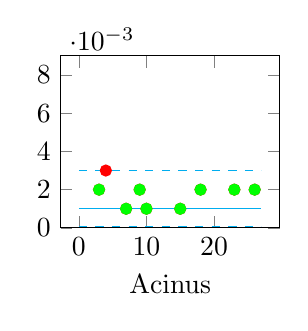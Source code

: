 \begin{tikzpicture}

\begin{axis}[
	width=0.36*\linewidth,
	xlabel={Acinus},
	%ylabel={Volume [\si{\centi\meter\cubed}]},
	ymin=1e-7, ymax=0.009,
	%ymin=0, ymax=0.004,
	%yticklabel=\empty
	]
\addplot [red, only marks]
coordinates {
(0,nan) (1,nan) (2,nan) (3,0.002) (4,0.003) (5,nan) (6,nan) (7,0.001) (8,nan) (9,0.002) (10,0.001) (11,nan) (12,nan) (13,nan) (14,nan) (15,0.001) (16,nan) (17,nan) (18,0.002) (19,0.0) (20,nan) (21,nan) (22,nan) (23,0.002) (24,nan) (25,nan) (26,0.002)
};
\addplot [green, only marks]
coordinates {
(0,nan) (1,nan) (2,nan) (3,0.002) (4,nan) (5,nan) (6,nan) (7,0.001) (8,nan) (9,0.002) (10,0.001) (11,nan) (12,nan) (13,nan) (14,nan) (15,0.001) (16,nan) (17,nan) (18,0.002) (19,0.0) (20,nan) (21,nan) (22,nan) (23,0.002) (24,nan) (25,nan) (26,0.002)
};
\addplot [cyan]
	coordinates {
		(0,0.001) (27,0.001)
	};
\addplot [cyan, dashed]
	coordinates {
		(0,0.003) (27,0.003)
	};
\addplot [cyan, dashed]
	coordinates {
		(0,5.479e-05) (27,5.479e-05)
	};
\end{axis}

\end{tikzpicture}